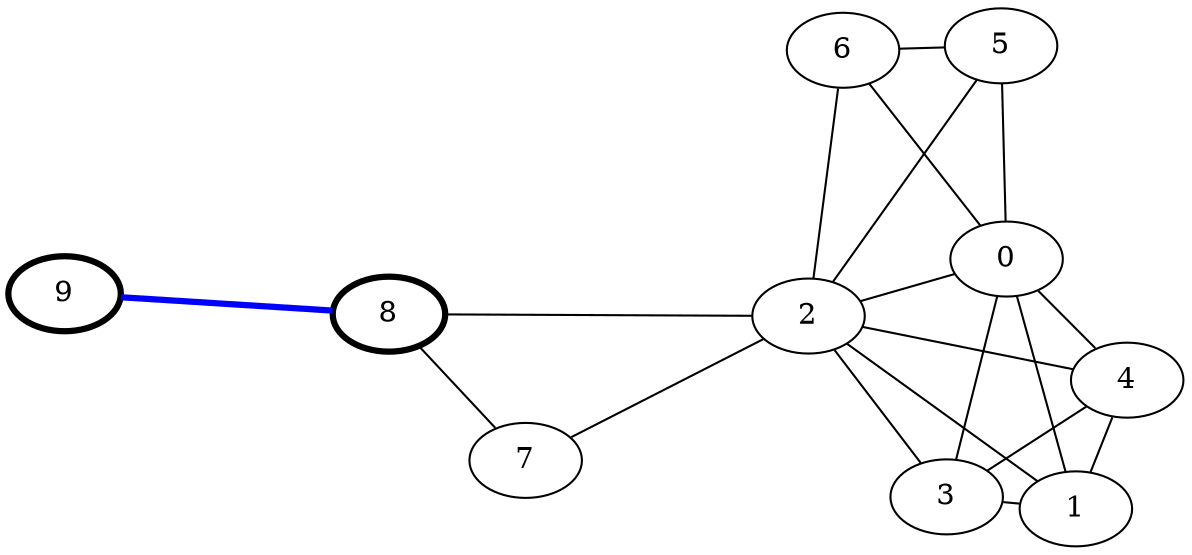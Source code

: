 graph G {
layout=sfdp; overlap=prism; overlap_scaling=-5
node[colorscheme=paired8, color=black]
"0"[color= "black",penwidth= "1"]
"1"[color= "black",penwidth= "1"]
"2"[color= "black",penwidth= "1"]
"3"[color= "black",penwidth= "1"]
"4"[color= "black",penwidth= "1"]
"5"[color= "black",penwidth= "1"]
"6"[color= "black",penwidth= "1"]
"7"[color= "black",penwidth= "1"]
"8"[color= "blue",penwidth= "3"]
"9"[color= "blue",penwidth= "3"]
"0" -- "1"[color= "black",penwidth= "1"]
"0" -- "2"[color= "black",penwidth= "1"]
"0" -- "3"[color= "black",penwidth= "1"]
"0" -- "4"[color= "black",penwidth= "1"]
"0" -- "5"[color= "black",penwidth= "1"]
"0" -- "6"[color= "black",penwidth= "1"]
"1" -- "2"[color= "black",penwidth= "1"]
"1" -- "3"[color= "black",penwidth= "1"]
"1" -- "4"[color= "black",penwidth= "1"]
"2" -- "3"[color= "black",penwidth= "1"]
"2" -- "4"[color= "black",penwidth= "1"]
"2" -- "5"[color= "black",penwidth= "1"]
"2" -- "6"[color= "black",penwidth= "1"]
"2" -- "7"[color= "black",penwidth= "1"]
"2" -- "8"[color= "black",penwidth= "1"]
"3" -- "4"[color= "black",penwidth= "1"]
"5" -- "6"[color= "black",penwidth= "1"]
"7" -- "8"[color= "black",penwidth= "1"]
"8" -- "9"[color= "blue",penwidth= "3"]
}
